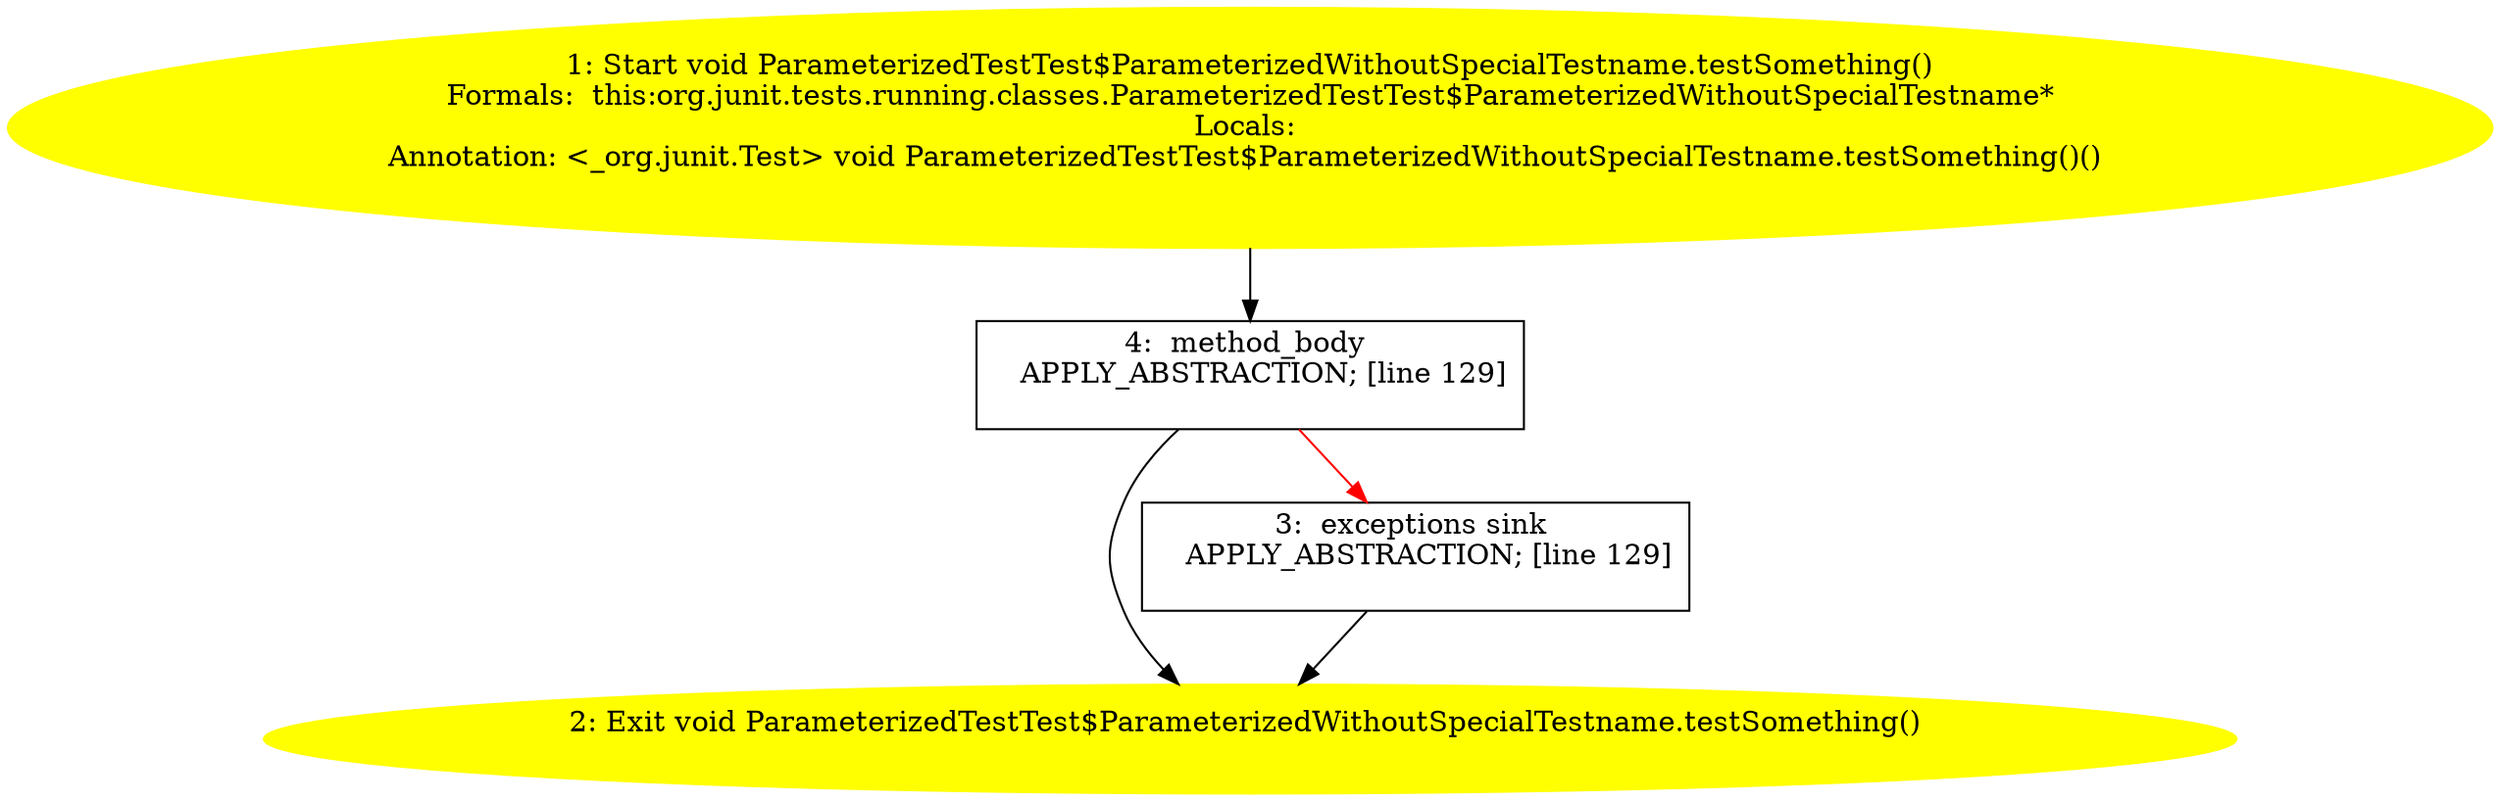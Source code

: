 /* @generated */
digraph cfg {
"org.junit.tests.running.classes.ParameterizedTestTest$ParameterizedWithoutSpecialTestname.testSometh.071f9ac6cc4b39635aff1830f66874a4_1" [label="1: Start void ParameterizedTestTest$ParameterizedWithoutSpecialTestname.testSomething()\nFormals:  this:org.junit.tests.running.classes.ParameterizedTestTest$ParameterizedWithoutSpecialTestname*\nLocals: \nAnnotation: <_org.junit.Test> void ParameterizedTestTest$ParameterizedWithoutSpecialTestname.testSomething()() \n  " color=yellow style=filled]
	

	 "org.junit.tests.running.classes.ParameterizedTestTest$ParameterizedWithoutSpecialTestname.testSometh.071f9ac6cc4b39635aff1830f66874a4_1" -> "org.junit.tests.running.classes.ParameterizedTestTest$ParameterizedWithoutSpecialTestname.testSometh.071f9ac6cc4b39635aff1830f66874a4_4" ;
"org.junit.tests.running.classes.ParameterizedTestTest$ParameterizedWithoutSpecialTestname.testSometh.071f9ac6cc4b39635aff1830f66874a4_2" [label="2: Exit void ParameterizedTestTest$ParameterizedWithoutSpecialTestname.testSomething() \n  " color=yellow style=filled]
	

"org.junit.tests.running.classes.ParameterizedTestTest$ParameterizedWithoutSpecialTestname.testSometh.071f9ac6cc4b39635aff1830f66874a4_3" [label="3:  exceptions sink \n   APPLY_ABSTRACTION; [line 129]\n " shape="box"]
	

	 "org.junit.tests.running.classes.ParameterizedTestTest$ParameterizedWithoutSpecialTestname.testSometh.071f9ac6cc4b39635aff1830f66874a4_3" -> "org.junit.tests.running.classes.ParameterizedTestTest$ParameterizedWithoutSpecialTestname.testSometh.071f9ac6cc4b39635aff1830f66874a4_2" ;
"org.junit.tests.running.classes.ParameterizedTestTest$ParameterizedWithoutSpecialTestname.testSometh.071f9ac6cc4b39635aff1830f66874a4_4" [label="4:  method_body \n   APPLY_ABSTRACTION; [line 129]\n " shape="box"]
	

	 "org.junit.tests.running.classes.ParameterizedTestTest$ParameterizedWithoutSpecialTestname.testSometh.071f9ac6cc4b39635aff1830f66874a4_4" -> "org.junit.tests.running.classes.ParameterizedTestTest$ParameterizedWithoutSpecialTestname.testSometh.071f9ac6cc4b39635aff1830f66874a4_2" ;
	 "org.junit.tests.running.classes.ParameterizedTestTest$ParameterizedWithoutSpecialTestname.testSometh.071f9ac6cc4b39635aff1830f66874a4_4" -> "org.junit.tests.running.classes.ParameterizedTestTest$ParameterizedWithoutSpecialTestname.testSometh.071f9ac6cc4b39635aff1830f66874a4_3" [color="red" ];
}

